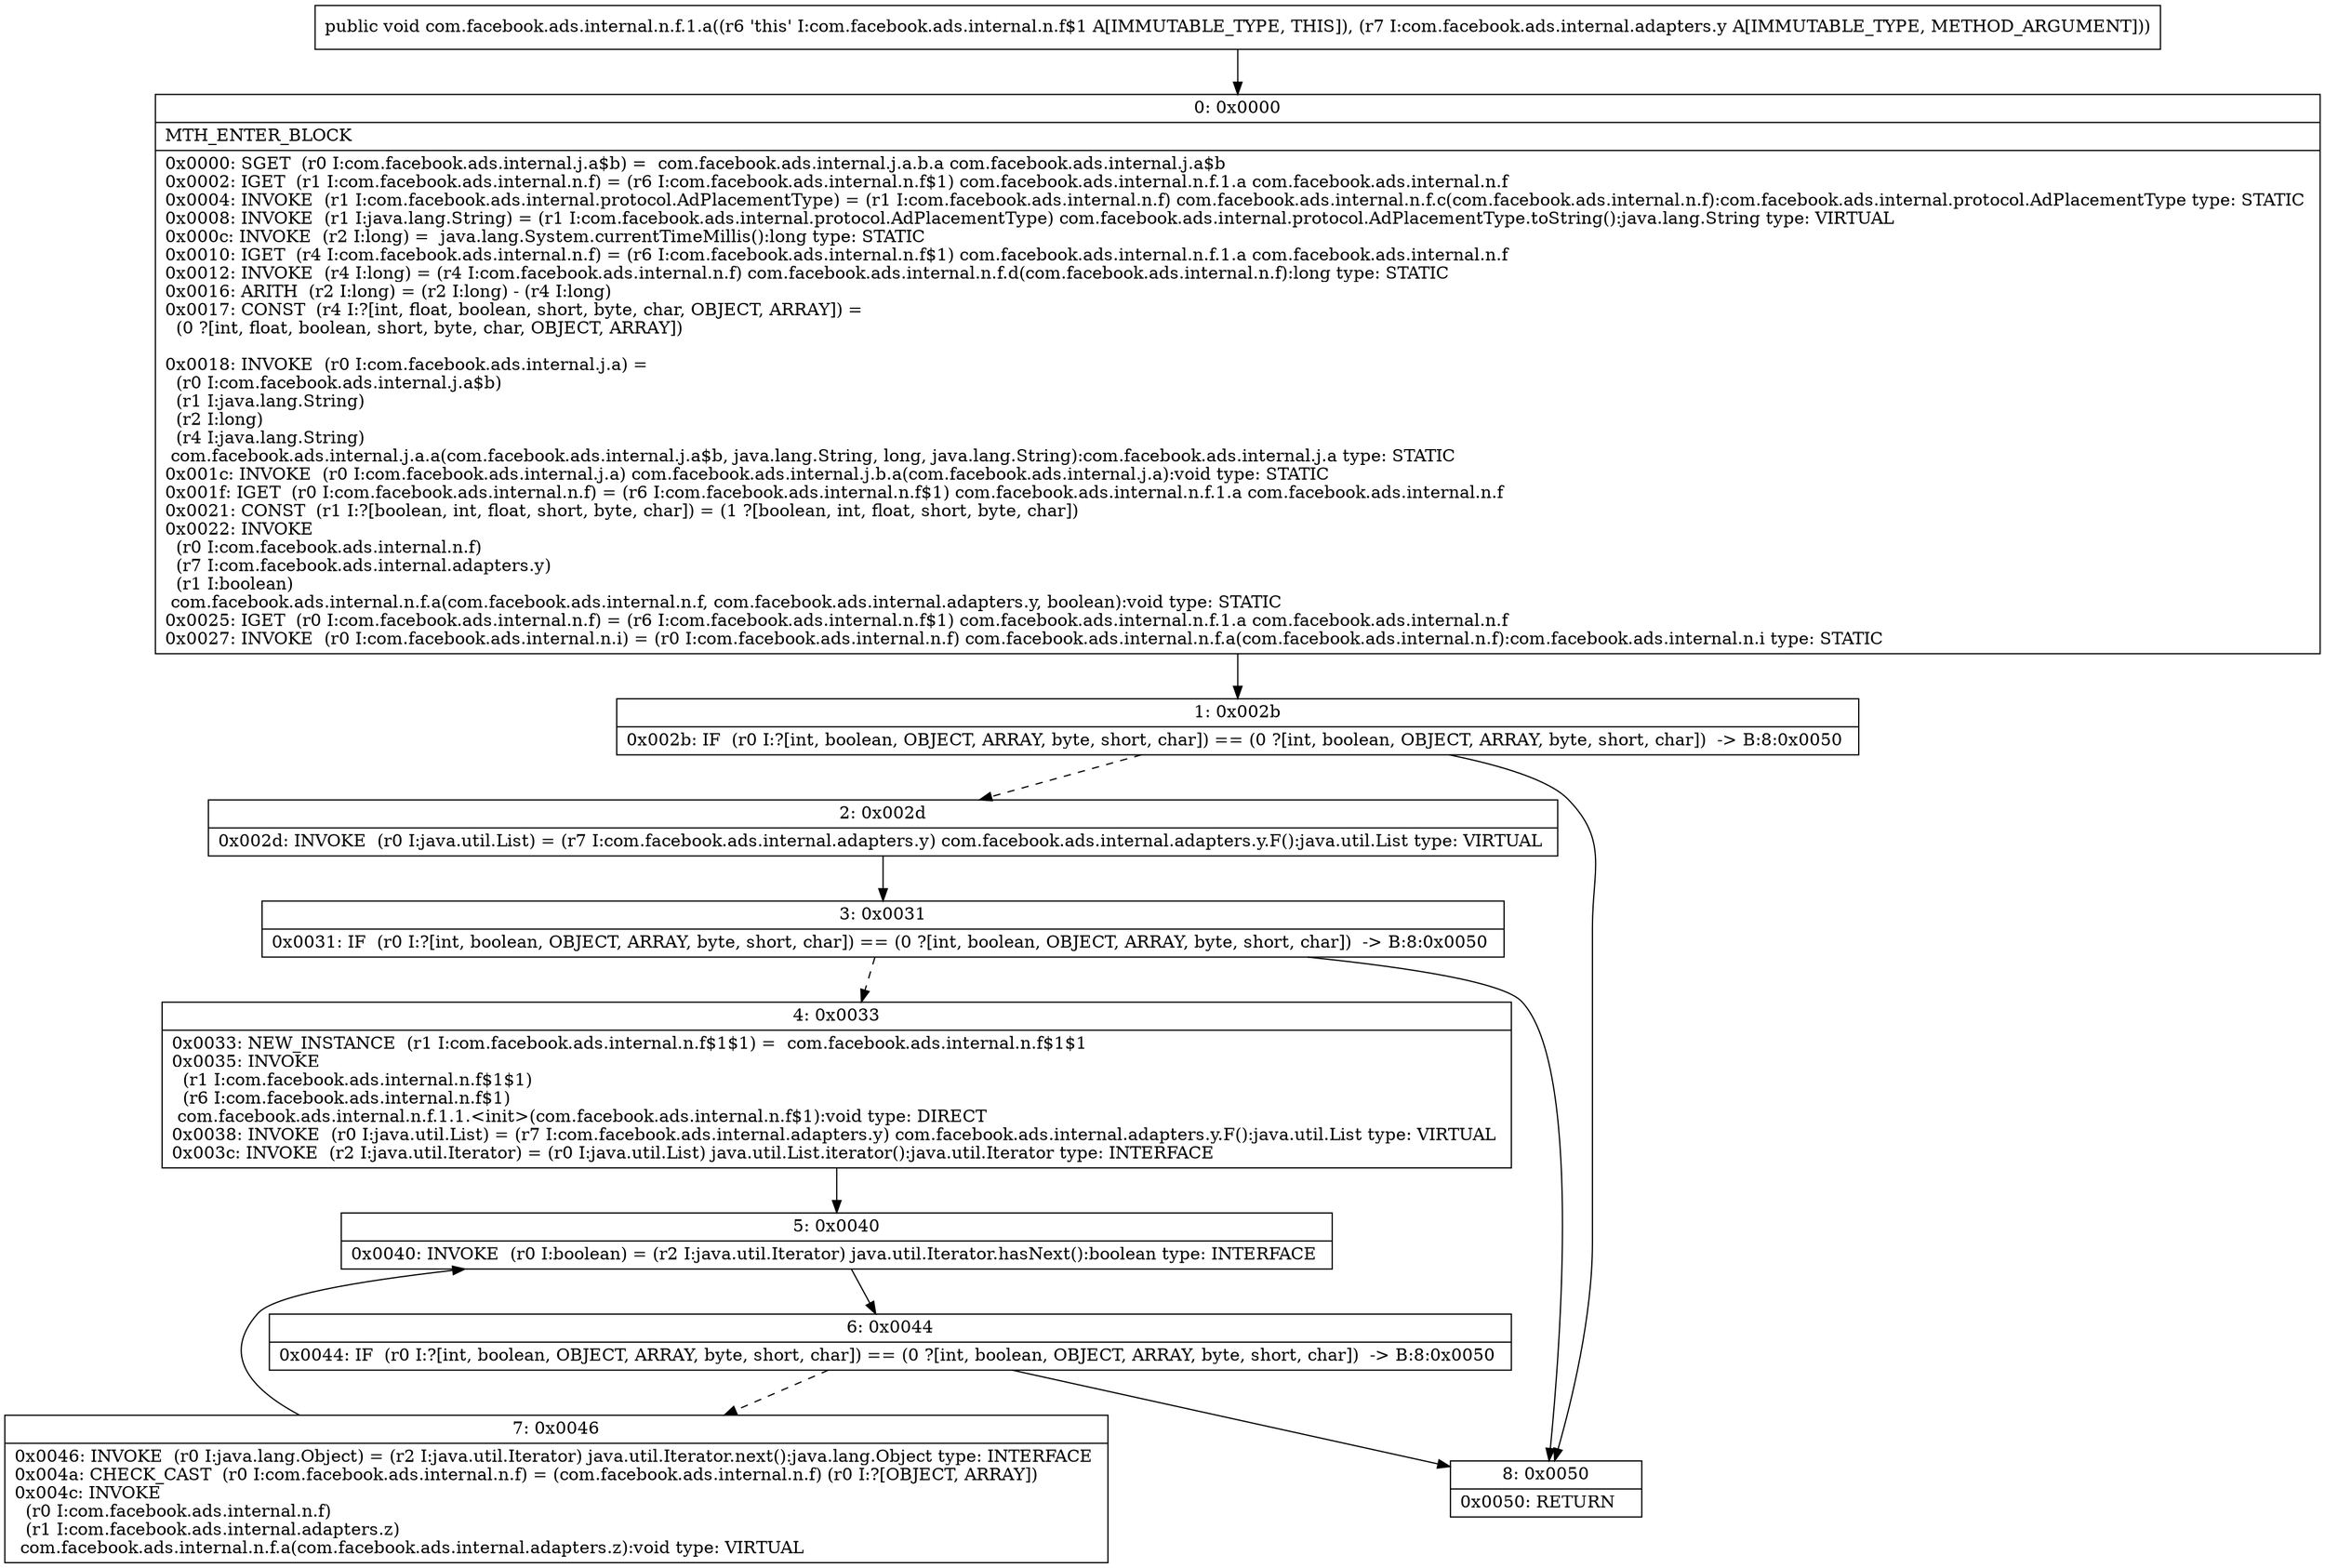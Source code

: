 digraph "CFG forcom.facebook.ads.internal.n.f.1.a(Lcom\/facebook\/ads\/internal\/adapters\/y;)V" {
Node_0 [shape=record,label="{0\:\ 0x0000|MTH_ENTER_BLOCK\l|0x0000: SGET  (r0 I:com.facebook.ads.internal.j.a$b) =  com.facebook.ads.internal.j.a.b.a com.facebook.ads.internal.j.a$b \l0x0002: IGET  (r1 I:com.facebook.ads.internal.n.f) = (r6 I:com.facebook.ads.internal.n.f$1) com.facebook.ads.internal.n.f.1.a com.facebook.ads.internal.n.f \l0x0004: INVOKE  (r1 I:com.facebook.ads.internal.protocol.AdPlacementType) = (r1 I:com.facebook.ads.internal.n.f) com.facebook.ads.internal.n.f.c(com.facebook.ads.internal.n.f):com.facebook.ads.internal.protocol.AdPlacementType type: STATIC \l0x0008: INVOKE  (r1 I:java.lang.String) = (r1 I:com.facebook.ads.internal.protocol.AdPlacementType) com.facebook.ads.internal.protocol.AdPlacementType.toString():java.lang.String type: VIRTUAL \l0x000c: INVOKE  (r2 I:long) =  java.lang.System.currentTimeMillis():long type: STATIC \l0x0010: IGET  (r4 I:com.facebook.ads.internal.n.f) = (r6 I:com.facebook.ads.internal.n.f$1) com.facebook.ads.internal.n.f.1.a com.facebook.ads.internal.n.f \l0x0012: INVOKE  (r4 I:long) = (r4 I:com.facebook.ads.internal.n.f) com.facebook.ads.internal.n.f.d(com.facebook.ads.internal.n.f):long type: STATIC \l0x0016: ARITH  (r2 I:long) = (r2 I:long) \- (r4 I:long) \l0x0017: CONST  (r4 I:?[int, float, boolean, short, byte, char, OBJECT, ARRAY]) = \l  (0 ?[int, float, boolean, short, byte, char, OBJECT, ARRAY])\l \l0x0018: INVOKE  (r0 I:com.facebook.ads.internal.j.a) = \l  (r0 I:com.facebook.ads.internal.j.a$b)\l  (r1 I:java.lang.String)\l  (r2 I:long)\l  (r4 I:java.lang.String)\l com.facebook.ads.internal.j.a.a(com.facebook.ads.internal.j.a$b, java.lang.String, long, java.lang.String):com.facebook.ads.internal.j.a type: STATIC \l0x001c: INVOKE  (r0 I:com.facebook.ads.internal.j.a) com.facebook.ads.internal.j.b.a(com.facebook.ads.internal.j.a):void type: STATIC \l0x001f: IGET  (r0 I:com.facebook.ads.internal.n.f) = (r6 I:com.facebook.ads.internal.n.f$1) com.facebook.ads.internal.n.f.1.a com.facebook.ads.internal.n.f \l0x0021: CONST  (r1 I:?[boolean, int, float, short, byte, char]) = (1 ?[boolean, int, float, short, byte, char]) \l0x0022: INVOKE  \l  (r0 I:com.facebook.ads.internal.n.f)\l  (r7 I:com.facebook.ads.internal.adapters.y)\l  (r1 I:boolean)\l com.facebook.ads.internal.n.f.a(com.facebook.ads.internal.n.f, com.facebook.ads.internal.adapters.y, boolean):void type: STATIC \l0x0025: IGET  (r0 I:com.facebook.ads.internal.n.f) = (r6 I:com.facebook.ads.internal.n.f$1) com.facebook.ads.internal.n.f.1.a com.facebook.ads.internal.n.f \l0x0027: INVOKE  (r0 I:com.facebook.ads.internal.n.i) = (r0 I:com.facebook.ads.internal.n.f) com.facebook.ads.internal.n.f.a(com.facebook.ads.internal.n.f):com.facebook.ads.internal.n.i type: STATIC \l}"];
Node_1 [shape=record,label="{1\:\ 0x002b|0x002b: IF  (r0 I:?[int, boolean, OBJECT, ARRAY, byte, short, char]) == (0 ?[int, boolean, OBJECT, ARRAY, byte, short, char])  \-\> B:8:0x0050 \l}"];
Node_2 [shape=record,label="{2\:\ 0x002d|0x002d: INVOKE  (r0 I:java.util.List) = (r7 I:com.facebook.ads.internal.adapters.y) com.facebook.ads.internal.adapters.y.F():java.util.List type: VIRTUAL \l}"];
Node_3 [shape=record,label="{3\:\ 0x0031|0x0031: IF  (r0 I:?[int, boolean, OBJECT, ARRAY, byte, short, char]) == (0 ?[int, boolean, OBJECT, ARRAY, byte, short, char])  \-\> B:8:0x0050 \l}"];
Node_4 [shape=record,label="{4\:\ 0x0033|0x0033: NEW_INSTANCE  (r1 I:com.facebook.ads.internal.n.f$1$1) =  com.facebook.ads.internal.n.f$1$1 \l0x0035: INVOKE  \l  (r1 I:com.facebook.ads.internal.n.f$1$1)\l  (r6 I:com.facebook.ads.internal.n.f$1)\l com.facebook.ads.internal.n.f.1.1.\<init\>(com.facebook.ads.internal.n.f$1):void type: DIRECT \l0x0038: INVOKE  (r0 I:java.util.List) = (r7 I:com.facebook.ads.internal.adapters.y) com.facebook.ads.internal.adapters.y.F():java.util.List type: VIRTUAL \l0x003c: INVOKE  (r2 I:java.util.Iterator) = (r0 I:java.util.List) java.util.List.iterator():java.util.Iterator type: INTERFACE \l}"];
Node_5 [shape=record,label="{5\:\ 0x0040|0x0040: INVOKE  (r0 I:boolean) = (r2 I:java.util.Iterator) java.util.Iterator.hasNext():boolean type: INTERFACE \l}"];
Node_6 [shape=record,label="{6\:\ 0x0044|0x0044: IF  (r0 I:?[int, boolean, OBJECT, ARRAY, byte, short, char]) == (0 ?[int, boolean, OBJECT, ARRAY, byte, short, char])  \-\> B:8:0x0050 \l}"];
Node_7 [shape=record,label="{7\:\ 0x0046|0x0046: INVOKE  (r0 I:java.lang.Object) = (r2 I:java.util.Iterator) java.util.Iterator.next():java.lang.Object type: INTERFACE \l0x004a: CHECK_CAST  (r0 I:com.facebook.ads.internal.n.f) = (com.facebook.ads.internal.n.f) (r0 I:?[OBJECT, ARRAY]) \l0x004c: INVOKE  \l  (r0 I:com.facebook.ads.internal.n.f)\l  (r1 I:com.facebook.ads.internal.adapters.z)\l com.facebook.ads.internal.n.f.a(com.facebook.ads.internal.adapters.z):void type: VIRTUAL \l}"];
Node_8 [shape=record,label="{8\:\ 0x0050|0x0050: RETURN   \l}"];
MethodNode[shape=record,label="{public void com.facebook.ads.internal.n.f.1.a((r6 'this' I:com.facebook.ads.internal.n.f$1 A[IMMUTABLE_TYPE, THIS]), (r7 I:com.facebook.ads.internal.adapters.y A[IMMUTABLE_TYPE, METHOD_ARGUMENT])) }"];
MethodNode -> Node_0;
Node_0 -> Node_1;
Node_1 -> Node_2[style=dashed];
Node_1 -> Node_8;
Node_2 -> Node_3;
Node_3 -> Node_4[style=dashed];
Node_3 -> Node_8;
Node_4 -> Node_5;
Node_5 -> Node_6;
Node_6 -> Node_7[style=dashed];
Node_6 -> Node_8;
Node_7 -> Node_5;
}


